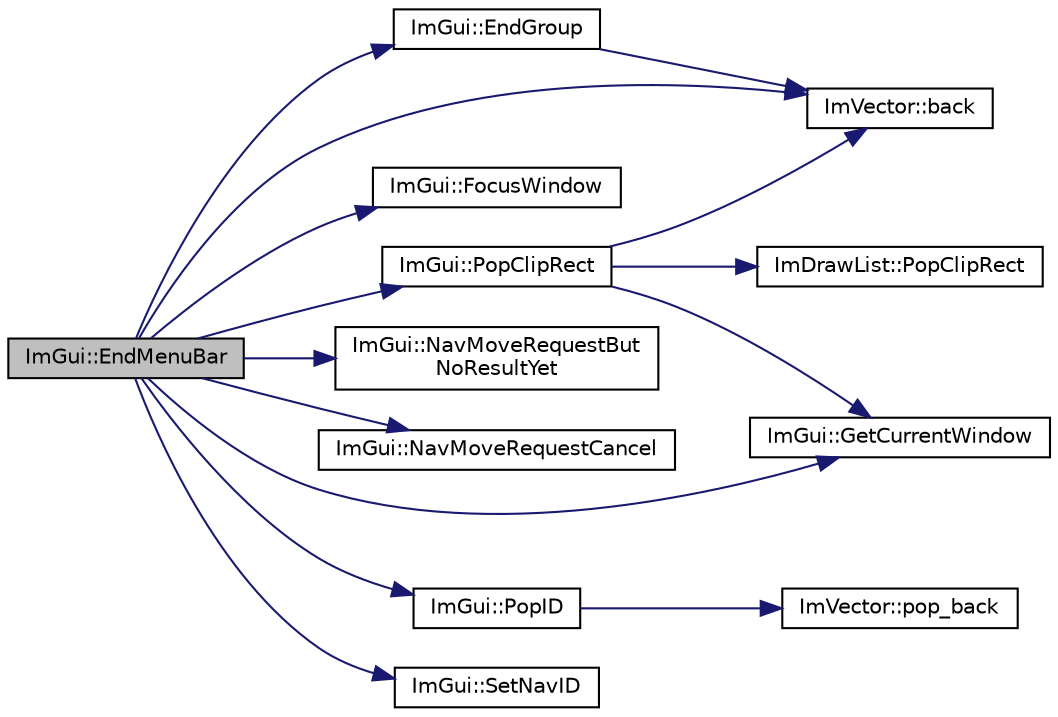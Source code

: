 digraph "ImGui::EndMenuBar"
{
 // LATEX_PDF_SIZE
  edge [fontname="Helvetica",fontsize="10",labelfontname="Helvetica",labelfontsize="10"];
  node [fontname="Helvetica",fontsize="10",shape=record];
  rankdir="LR";
  Node1 [label="ImGui::EndMenuBar",height=0.2,width=0.4,color="black", fillcolor="grey75", style="filled", fontcolor="black",tooltip=" "];
  Node1 -> Node2 [color="midnightblue",fontsize="10",style="solid"];
  Node2 [label="ImVector::back",height=0.2,width=0.4,color="black", fillcolor="white", style="filled",URL="$struct_im_vector.html#a6da15f3c402099ed57078835ab942f8e",tooltip=" "];
  Node1 -> Node3 [color="midnightblue",fontsize="10",style="solid"];
  Node3 [label="ImGui::EndGroup",height=0.2,width=0.4,color="black", fillcolor="white", style="filled",URL="$namespace_im_gui.html#a05fc97fc64f28a55486087f503d9a622",tooltip=" "];
  Node3 -> Node2 [color="midnightblue",fontsize="10",style="solid"];
  Node1 -> Node4 [color="midnightblue",fontsize="10",style="solid"];
  Node4 [label="ImGui::FocusWindow",height=0.2,width=0.4,color="black", fillcolor="white", style="filled",URL="$namespace_im_gui.html#ade4c08e7e7ad7bbfa4835248f5f3a7c6",tooltip=" "];
  Node1 -> Node5 [color="midnightblue",fontsize="10",style="solid"];
  Node5 [label="ImGui::GetCurrentWindow",height=0.2,width=0.4,color="black", fillcolor="white", style="filled",URL="$namespace_im_gui.html#a7ceba68eca2b09fb6bf1ad88037e6203",tooltip=" "];
  Node1 -> Node6 [color="midnightblue",fontsize="10",style="solid"];
  Node6 [label="ImGui::NavMoveRequestBut\lNoResultYet",height=0.2,width=0.4,color="black", fillcolor="white", style="filled",URL="$namespace_im_gui.html#a3fab98556d11690efd4f7f2fde94968e",tooltip=" "];
  Node1 -> Node7 [color="midnightblue",fontsize="10",style="solid"];
  Node7 [label="ImGui::NavMoveRequestCancel",height=0.2,width=0.4,color="black", fillcolor="white", style="filled",URL="$namespace_im_gui.html#a43326bb080d9fa80327ed81d864d8b8d",tooltip=" "];
  Node1 -> Node8 [color="midnightblue",fontsize="10",style="solid"];
  Node8 [label="ImGui::PopClipRect",height=0.2,width=0.4,color="black", fillcolor="white", style="filled",URL="$namespace_im_gui.html#aef1c8a6e5a3c70cb10d03d2a2a66dfd8",tooltip=" "];
  Node8 -> Node2 [color="midnightblue",fontsize="10",style="solid"];
  Node8 -> Node5 [color="midnightblue",fontsize="10",style="solid"];
  Node8 -> Node9 [color="midnightblue",fontsize="10",style="solid"];
  Node9 [label="ImDrawList::PopClipRect",height=0.2,width=0.4,color="black", fillcolor="white", style="filled",URL="$struct_im_draw_list.html#a44f40c59ca755f559020f5a7fa81103a",tooltip=" "];
  Node1 -> Node10 [color="midnightblue",fontsize="10",style="solid"];
  Node10 [label="ImGui::PopID",height=0.2,width=0.4,color="black", fillcolor="white", style="filled",URL="$namespace_im_gui.html#aba0b2d8f890a5d435ae43d0c4a2d4dd1",tooltip=" "];
  Node10 -> Node11 [color="midnightblue",fontsize="10",style="solid"];
  Node11 [label="ImVector::pop_back",height=0.2,width=0.4,color="black", fillcolor="white", style="filled",URL="$struct_im_vector.html#a3db7ce62d3c429effdb893fbf7148c1c",tooltip=" "];
  Node1 -> Node12 [color="midnightblue",fontsize="10",style="solid"];
  Node12 [label="ImGui::SetNavID",height=0.2,width=0.4,color="black", fillcolor="white", style="filled",URL="$namespace_im_gui.html#a101d94ec7f8e0a219bbaee58558316eb",tooltip=" "];
}

